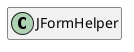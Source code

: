@startuml
set namespaceSeparator \\
hide members
hide << alias >> circle

class JFormHelper
@enduml
